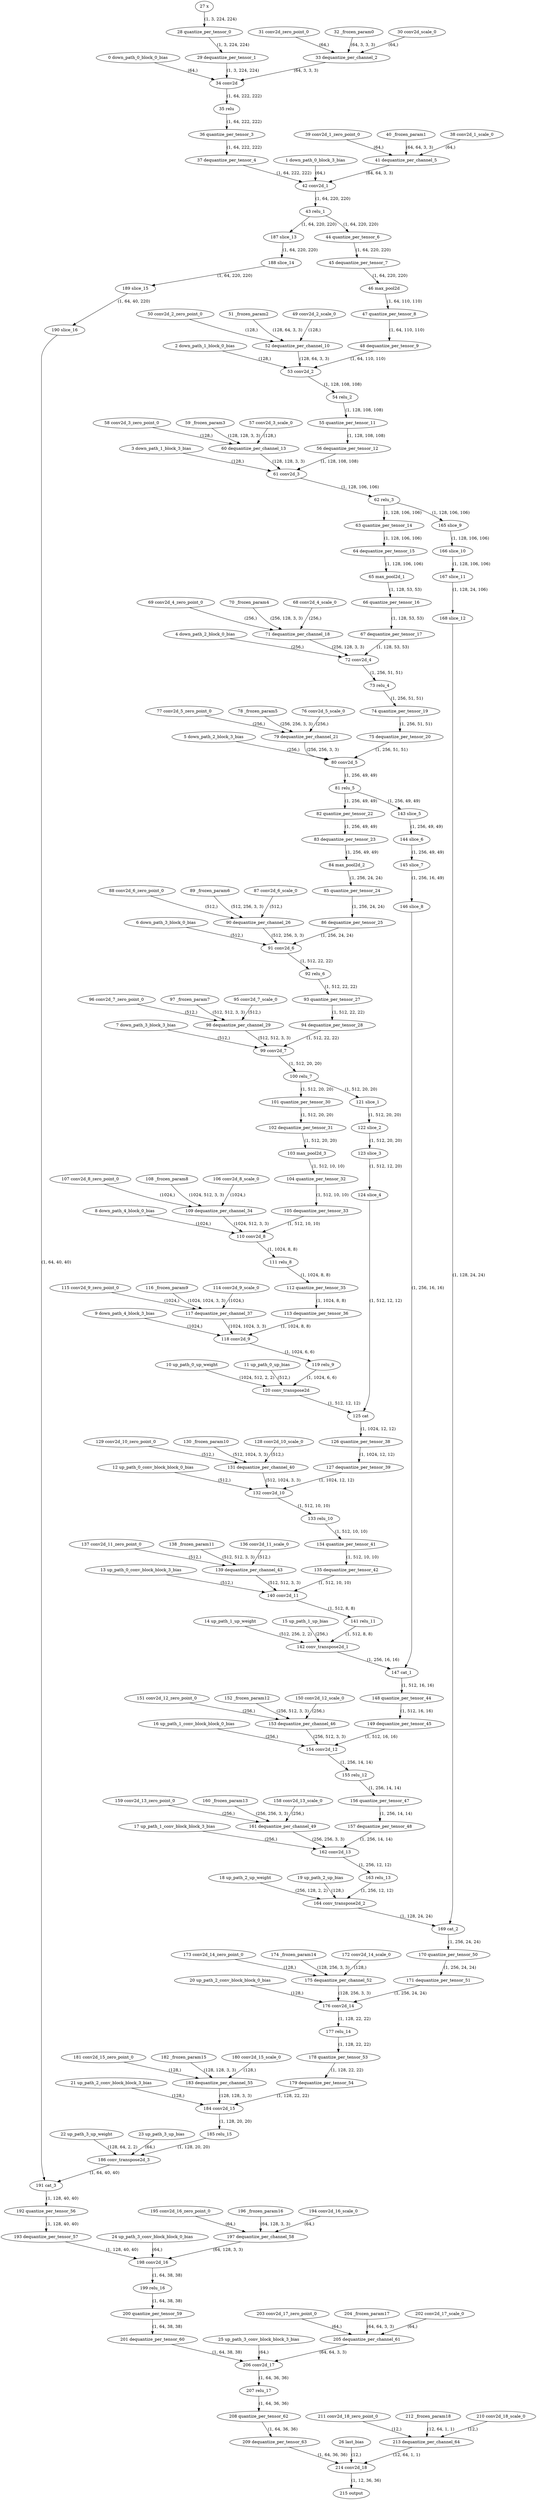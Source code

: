 strict digraph {
"0 down_path_0_block_0_bias" [id=0, type="get_attr"];
"1 down_path_0_block_3_bias" [id=1, type="get_attr"];
"2 down_path_1_block_0_bias" [id=2, type="get_attr"];
"3 down_path_1_block_3_bias" [id=3, type="get_attr"];
"4 down_path_2_block_0_bias" [id=4, type="get_attr"];
"5 down_path_2_block_3_bias" [id=5, type="get_attr"];
"6 down_path_3_block_0_bias" [id=6, type="get_attr"];
"7 down_path_3_block_3_bias" [id=7, type="get_attr"];
"8 down_path_4_block_0_bias" [id=8, type="get_attr"];
"9 down_path_4_block_3_bias" [id=9, type="get_attr"];
"10 up_path_0_up_weight" [id=10, type="get_attr"];
"11 up_path_0_up_bias" [id=11, type="get_attr"];
"12 up_path_0_conv_block_block_0_bias" [id=12, type="get_attr"];
"13 up_path_0_conv_block_block_3_bias" [id=13, type="get_attr"];
"14 up_path_1_up_weight" [id=14, type="get_attr"];
"15 up_path_1_up_bias" [id=15, type="get_attr"];
"16 up_path_1_conv_block_block_0_bias" [id=16, type="get_attr"];
"17 up_path_1_conv_block_block_3_bias" [id=17, type="get_attr"];
"18 up_path_2_up_weight" [id=18, type="get_attr"];
"19 up_path_2_up_bias" [id=19, type="get_attr"];
"20 up_path_2_conv_block_block_0_bias" [id=20, type="get_attr"];
"21 up_path_2_conv_block_block_3_bias" [id=21, type="get_attr"];
"22 up_path_3_up_weight" [id=22, type="get_attr"];
"23 up_path_3_up_bias" [id=23, type="get_attr"];
"24 up_path_3_conv_block_block_0_bias" [id=24, type="get_attr"];
"25 up_path_3_conv_block_block_3_bias" [id=25, type="get_attr"];
"26 last_bias" [id=26, type="get_attr"];
"27 x" [id=27, type=input];
"28 quantize_per_tensor_0" [id=28, type="quantize_per_tensor"];
"29 dequantize_per_tensor_1" [id=29, type="dequantize_per_tensor"];
"30 conv2d_scale_0" [id=30, type="get_attr"];
"31 conv2d_zero_point_0" [id=31, type="get_attr"];
"32 _frozen_param0" [id=32, type="get_attr"];
"33 dequantize_per_channel_2" [id=33, type="dequantize_per_channel"];
"34 conv2d" [id=34, type=conv2d];
"35 relu" [id=35, type=relu];
"36 quantize_per_tensor_3" [id=36, type="quantize_per_tensor"];
"37 dequantize_per_tensor_4" [id=37, type="dequantize_per_tensor"];
"38 conv2d_1_scale_0" [id=38, type="get_attr"];
"39 conv2d_1_zero_point_0" [id=39, type="get_attr"];
"40 _frozen_param1" [id=40, type="get_attr"];
"41 dequantize_per_channel_5" [id=41, type="dequantize_per_channel"];
"42 conv2d_1" [id=42, type=conv2d];
"43 relu_1" [id=43, type=relu];
"44 quantize_per_tensor_6" [id=44, type="quantize_per_tensor"];
"45 dequantize_per_tensor_7" [id=45, type="dequantize_per_tensor"];
"46 max_pool2d" [id=46, type="max_pool2d"];
"47 quantize_per_tensor_8" [id=47, type="quantize_per_tensor"];
"48 dequantize_per_tensor_9" [id=48, type="dequantize_per_tensor"];
"49 conv2d_2_scale_0" [id=49, type="get_attr"];
"50 conv2d_2_zero_point_0" [id=50, type="get_attr"];
"51 _frozen_param2" [id=51, type="get_attr"];
"52 dequantize_per_channel_10" [id=52, type="dequantize_per_channel"];
"53 conv2d_2" [id=53, type=conv2d];
"54 relu_2" [id=54, type=relu];
"55 quantize_per_tensor_11" [id=55, type="quantize_per_tensor"];
"56 dequantize_per_tensor_12" [id=56, type="dequantize_per_tensor"];
"57 conv2d_3_scale_0" [id=57, type="get_attr"];
"58 conv2d_3_zero_point_0" [id=58, type="get_attr"];
"59 _frozen_param3" [id=59, type="get_attr"];
"60 dequantize_per_channel_13" [id=60, type="dequantize_per_channel"];
"61 conv2d_3" [id=61, type=conv2d];
"62 relu_3" [id=62, type=relu];
"63 quantize_per_tensor_14" [id=63, type="quantize_per_tensor"];
"64 dequantize_per_tensor_15" [id=64, type="dequantize_per_tensor"];
"65 max_pool2d_1" [id=65, type="max_pool2d"];
"66 quantize_per_tensor_16" [id=66, type="quantize_per_tensor"];
"67 dequantize_per_tensor_17" [id=67, type="dequantize_per_tensor"];
"68 conv2d_4_scale_0" [id=68, type="get_attr"];
"69 conv2d_4_zero_point_0" [id=69, type="get_attr"];
"70 _frozen_param4" [id=70, type="get_attr"];
"71 dequantize_per_channel_18" [id=71, type="dequantize_per_channel"];
"72 conv2d_4" [id=72, type=conv2d];
"73 relu_4" [id=73, type=relu];
"74 quantize_per_tensor_19" [id=74, type="quantize_per_tensor"];
"75 dequantize_per_tensor_20" [id=75, type="dequantize_per_tensor"];
"76 conv2d_5_scale_0" [id=76, type="get_attr"];
"77 conv2d_5_zero_point_0" [id=77, type="get_attr"];
"78 _frozen_param5" [id=78, type="get_attr"];
"79 dequantize_per_channel_21" [id=79, type="dequantize_per_channel"];
"80 conv2d_5" [id=80, type=conv2d];
"81 relu_5" [id=81, type=relu];
"82 quantize_per_tensor_22" [id=82, type="quantize_per_tensor"];
"83 dequantize_per_tensor_23" [id=83, type="dequantize_per_tensor"];
"84 max_pool2d_2" [id=84, type="max_pool2d"];
"85 quantize_per_tensor_24" [id=85, type="quantize_per_tensor"];
"86 dequantize_per_tensor_25" [id=86, type="dequantize_per_tensor"];
"87 conv2d_6_scale_0" [id=87, type="get_attr"];
"88 conv2d_6_zero_point_0" [id=88, type="get_attr"];
"89 _frozen_param6" [id=89, type="get_attr"];
"90 dequantize_per_channel_26" [id=90, type="dequantize_per_channel"];
"91 conv2d_6" [id=91, type=conv2d];
"92 relu_6" [id=92, type=relu];
"93 quantize_per_tensor_27" [id=93, type="quantize_per_tensor"];
"94 dequantize_per_tensor_28" [id=94, type="dequantize_per_tensor"];
"95 conv2d_7_scale_0" [id=95, type="get_attr"];
"96 conv2d_7_zero_point_0" [id=96, type="get_attr"];
"97 _frozen_param7" [id=97, type="get_attr"];
"98 dequantize_per_channel_29" [id=98, type="dequantize_per_channel"];
"99 conv2d_7" [id=99, type=conv2d];
"100 relu_7" [id=100, type=relu];
"101 quantize_per_tensor_30" [id=101, type="quantize_per_tensor"];
"102 dequantize_per_tensor_31" [id=102, type="dequantize_per_tensor"];
"103 max_pool2d_3" [id=103, type="max_pool2d"];
"104 quantize_per_tensor_32" [id=104, type="quantize_per_tensor"];
"105 dequantize_per_tensor_33" [id=105, type="dequantize_per_tensor"];
"106 conv2d_8_scale_0" [id=106, type="get_attr"];
"107 conv2d_8_zero_point_0" [id=107, type="get_attr"];
"108 _frozen_param8" [id=108, type="get_attr"];
"109 dequantize_per_channel_34" [id=109, type="dequantize_per_channel"];
"110 conv2d_8" [id=110, type=conv2d];
"111 relu_8" [id=111, type=relu];
"112 quantize_per_tensor_35" [id=112, type="quantize_per_tensor"];
"113 dequantize_per_tensor_36" [id=113, type="dequantize_per_tensor"];
"114 conv2d_9_scale_0" [id=114, type="get_attr"];
"115 conv2d_9_zero_point_0" [id=115, type="get_attr"];
"116 _frozen_param9" [id=116, type="get_attr"];
"117 dequantize_per_channel_37" [id=117, type="dequantize_per_channel"];
"118 conv2d_9" [id=118, type=conv2d];
"119 relu_9" [id=119, type=relu];
"120 conv_transpose2d" [id=120, type="conv_transpose2d"];
"121 slice_1" [id=121, type=slice];
"122 slice_2" [id=122, type=slice];
"123 slice_3" [id=123, type=slice];
"124 slice_4" [id=124, type=slice];
"125 cat" [id=125, type=cat];
"126 quantize_per_tensor_38" [id=126, type="quantize_per_tensor"];
"127 dequantize_per_tensor_39" [id=127, type="dequantize_per_tensor"];
"128 conv2d_10_scale_0" [id=128, type="get_attr"];
"129 conv2d_10_zero_point_0" [id=129, type="get_attr"];
"130 _frozen_param10" [id=130, type="get_attr"];
"131 dequantize_per_channel_40" [id=131, type="dequantize_per_channel"];
"132 conv2d_10" [id=132, type=conv2d];
"133 relu_10" [id=133, type=relu];
"134 quantize_per_tensor_41" [id=134, type="quantize_per_tensor"];
"135 dequantize_per_tensor_42" [id=135, type="dequantize_per_tensor"];
"136 conv2d_11_scale_0" [id=136, type="get_attr"];
"137 conv2d_11_zero_point_0" [id=137, type="get_attr"];
"138 _frozen_param11" [id=138, type="get_attr"];
"139 dequantize_per_channel_43" [id=139, type="dequantize_per_channel"];
"140 conv2d_11" [id=140, type=conv2d];
"141 relu_11" [id=141, type=relu];
"142 conv_transpose2d_1" [id=142, type="conv_transpose2d"];
"143 slice_5" [id=143, type=slice];
"144 slice_6" [id=144, type=slice];
"145 slice_7" [id=145, type=slice];
"146 slice_8" [id=146, type=slice];
"147 cat_1" [id=147, type=cat];
"148 quantize_per_tensor_44" [id=148, type="quantize_per_tensor"];
"149 dequantize_per_tensor_45" [id=149, type="dequantize_per_tensor"];
"150 conv2d_12_scale_0" [id=150, type="get_attr"];
"151 conv2d_12_zero_point_0" [id=151, type="get_attr"];
"152 _frozen_param12" [id=152, type="get_attr"];
"153 dequantize_per_channel_46" [id=153, type="dequantize_per_channel"];
"154 conv2d_12" [id=154, type=conv2d];
"155 relu_12" [id=155, type=relu];
"156 quantize_per_tensor_47" [id=156, type="quantize_per_tensor"];
"157 dequantize_per_tensor_48" [id=157, type="dequantize_per_tensor"];
"158 conv2d_13_scale_0" [id=158, type="get_attr"];
"159 conv2d_13_zero_point_0" [id=159, type="get_attr"];
"160 _frozen_param13" [id=160, type="get_attr"];
"161 dequantize_per_channel_49" [id=161, type="dequantize_per_channel"];
"162 conv2d_13" [id=162, type=conv2d];
"163 relu_13" [id=163, type=relu];
"164 conv_transpose2d_2" [id=164, type="conv_transpose2d"];
"165 slice_9" [id=165, type=slice];
"166 slice_10" [id=166, type=slice];
"167 slice_11" [id=167, type=slice];
"168 slice_12" [id=168, type=slice];
"169 cat_2" [id=169, type=cat];
"170 quantize_per_tensor_50" [id=170, type="quantize_per_tensor"];
"171 dequantize_per_tensor_51" [id=171, type="dequantize_per_tensor"];
"172 conv2d_14_scale_0" [id=172, type="get_attr"];
"173 conv2d_14_zero_point_0" [id=173, type="get_attr"];
"174 _frozen_param14" [id=174, type="get_attr"];
"175 dequantize_per_channel_52" [id=175, type="dequantize_per_channel"];
"176 conv2d_14" [id=176, type=conv2d];
"177 relu_14" [id=177, type=relu];
"178 quantize_per_tensor_53" [id=178, type="quantize_per_tensor"];
"179 dequantize_per_tensor_54" [id=179, type="dequantize_per_tensor"];
"180 conv2d_15_scale_0" [id=180, type="get_attr"];
"181 conv2d_15_zero_point_0" [id=181, type="get_attr"];
"182 _frozen_param15" [id=182, type="get_attr"];
"183 dequantize_per_channel_55" [id=183, type="dequantize_per_channel"];
"184 conv2d_15" [id=184, type=conv2d];
"185 relu_15" [id=185, type=relu];
"186 conv_transpose2d_3" [id=186, type="conv_transpose2d"];
"187 slice_13" [id=187, type=slice];
"188 slice_14" [id=188, type=slice];
"189 slice_15" [id=189, type=slice];
"190 slice_16" [id=190, type=slice];
"191 cat_3" [id=191, type=cat];
"192 quantize_per_tensor_56" [id=192, type="quantize_per_tensor"];
"193 dequantize_per_tensor_57" [id=193, type="dequantize_per_tensor"];
"194 conv2d_16_scale_0" [id=194, type="get_attr"];
"195 conv2d_16_zero_point_0" [id=195, type="get_attr"];
"196 _frozen_param16" [id=196, type="get_attr"];
"197 dequantize_per_channel_58" [id=197, type="dequantize_per_channel"];
"198 conv2d_16" [id=198, type=conv2d];
"199 relu_16" [id=199, type=relu];
"200 quantize_per_tensor_59" [id=200, type="quantize_per_tensor"];
"201 dequantize_per_tensor_60" [id=201, type="dequantize_per_tensor"];
"202 conv2d_17_scale_0" [id=202, type="get_attr"];
"203 conv2d_17_zero_point_0" [id=203, type="get_attr"];
"204 _frozen_param17" [id=204, type="get_attr"];
"205 dequantize_per_channel_61" [id=205, type="dequantize_per_channel"];
"206 conv2d_17" [id=206, type=conv2d];
"207 relu_17" [id=207, type=relu];
"208 quantize_per_tensor_62" [id=208, type="quantize_per_tensor"];
"209 dequantize_per_tensor_63" [id=209, type="dequantize_per_tensor"];
"210 conv2d_18_scale_0" [id=210, type="get_attr"];
"211 conv2d_18_zero_point_0" [id=211, type="get_attr"];
"212 _frozen_param18" [id=212, type="get_attr"];
"213 dequantize_per_channel_64" [id=213, type="dequantize_per_channel"];
"214 conv2d_18" [id=214, type=conv2d];
"215 output" [id=215, type=output];
"0 down_path_0_block_0_bias" -> "34 conv2d" [style=solid, label="(64,)"];
"1 down_path_0_block_3_bias" -> "42 conv2d_1" [style=solid, label="(64,)"];
"2 down_path_1_block_0_bias" -> "53 conv2d_2" [style=solid, label="(128,)"];
"3 down_path_1_block_3_bias" -> "61 conv2d_3" [style=solid, label="(128,)"];
"4 down_path_2_block_0_bias" -> "72 conv2d_4" [style=solid, label="(256,)"];
"5 down_path_2_block_3_bias" -> "80 conv2d_5" [style=solid, label="(256,)"];
"6 down_path_3_block_0_bias" -> "91 conv2d_6" [style=solid, label="(512,)"];
"7 down_path_3_block_3_bias" -> "99 conv2d_7" [style=solid, label="(512,)"];
"8 down_path_4_block_0_bias" -> "110 conv2d_8" [style=solid, label="(1024,)"];
"9 down_path_4_block_3_bias" -> "118 conv2d_9" [style=solid, label="(1024,)"];
"10 up_path_0_up_weight" -> "120 conv_transpose2d" [style=solid, label="(1024, 512, 2, 2)"];
"11 up_path_0_up_bias" -> "120 conv_transpose2d" [style=solid, label="(512,)"];
"12 up_path_0_conv_block_block_0_bias" -> "132 conv2d_10" [style=solid, label="(512,)"];
"13 up_path_0_conv_block_block_3_bias" -> "140 conv2d_11" [style=solid, label="(512,)"];
"14 up_path_1_up_weight" -> "142 conv_transpose2d_1" [style=solid, label="(512, 256, 2, 2)"];
"15 up_path_1_up_bias" -> "142 conv_transpose2d_1" [style=solid, label="(256,)"];
"16 up_path_1_conv_block_block_0_bias" -> "154 conv2d_12" [style=solid, label="(256,)"];
"17 up_path_1_conv_block_block_3_bias" -> "162 conv2d_13" [style=solid, label="(256,)"];
"18 up_path_2_up_weight" -> "164 conv_transpose2d_2" [style=solid, label="(256, 128, 2, 2)"];
"19 up_path_2_up_bias" -> "164 conv_transpose2d_2" [style=solid, label="(128,)"];
"20 up_path_2_conv_block_block_0_bias" -> "176 conv2d_14" [style=solid, label="(128,)"];
"21 up_path_2_conv_block_block_3_bias" -> "184 conv2d_15" [style=solid, label="(128,)"];
"22 up_path_3_up_weight" -> "186 conv_transpose2d_3" [style=solid, label="(128, 64, 2, 2)"];
"23 up_path_3_up_bias" -> "186 conv_transpose2d_3" [style=solid, label="(64,)"];
"24 up_path_3_conv_block_block_0_bias" -> "198 conv2d_16" [style=solid, label="(64,)"];
"25 up_path_3_conv_block_block_3_bias" -> "206 conv2d_17" [style=solid, label="(64,)"];
"26 last_bias" -> "214 conv2d_18" [style=solid, label="(12,)"];
"27 x" -> "28 quantize_per_tensor_0" [style=solid, label="(1, 3, 224, 224)"];
"28 quantize_per_tensor_0" -> "29 dequantize_per_tensor_1" [style=solid, label="(1, 3, 224, 224)"];
"29 dequantize_per_tensor_1" -> "34 conv2d" [style=solid, label="(1, 3, 224, 224)"];
"30 conv2d_scale_0" -> "33 dequantize_per_channel_2" [style=solid, label="(64,)"];
"31 conv2d_zero_point_0" -> "33 dequantize_per_channel_2" [style=solid, label="(64,)"];
"32 _frozen_param0" -> "33 dequantize_per_channel_2" [style=solid, label="(64, 3, 3, 3)"];
"33 dequantize_per_channel_2" -> "34 conv2d" [style=solid, label="(64, 3, 3, 3)"];
"34 conv2d" -> "35 relu" [style=solid, label="(1, 64, 222, 222)"];
"35 relu" -> "36 quantize_per_tensor_3" [style=solid, label="(1, 64, 222, 222)"];
"36 quantize_per_tensor_3" -> "37 dequantize_per_tensor_4" [style=solid, label="(1, 64, 222, 222)"];
"37 dequantize_per_tensor_4" -> "42 conv2d_1" [style=solid, label="(1, 64, 222, 222)"];
"38 conv2d_1_scale_0" -> "41 dequantize_per_channel_5" [style=solid, label="(64,)"];
"39 conv2d_1_zero_point_0" -> "41 dequantize_per_channel_5" [style=solid, label="(64,)"];
"40 _frozen_param1" -> "41 dequantize_per_channel_5" [style=solid, label="(64, 64, 3, 3)"];
"41 dequantize_per_channel_5" -> "42 conv2d_1" [style=solid, label="(64, 64, 3, 3)"];
"42 conv2d_1" -> "43 relu_1" [style=solid, label="(1, 64, 220, 220)"];
"43 relu_1" -> "44 quantize_per_tensor_6" [style=solid, label="(1, 64, 220, 220)"];
"43 relu_1" -> "187 slice_13" [style=solid, label="(1, 64, 220, 220)"];
"44 quantize_per_tensor_6" -> "45 dequantize_per_tensor_7" [style=solid, label="(1, 64, 220, 220)"];
"45 dequantize_per_tensor_7" -> "46 max_pool2d" [style=solid, label="(1, 64, 220, 220)"];
"46 max_pool2d" -> "47 quantize_per_tensor_8" [style=solid, label="(1, 64, 110, 110)"];
"47 quantize_per_tensor_8" -> "48 dequantize_per_tensor_9" [style=solid, label="(1, 64, 110, 110)"];
"48 dequantize_per_tensor_9" -> "53 conv2d_2" [style=solid, label="(1, 64, 110, 110)"];
"49 conv2d_2_scale_0" -> "52 dequantize_per_channel_10" [style=solid, label="(128,)"];
"50 conv2d_2_zero_point_0" -> "52 dequantize_per_channel_10" [style=solid, label="(128,)"];
"51 _frozen_param2" -> "52 dequantize_per_channel_10" [style=solid, label="(128, 64, 3, 3)"];
"52 dequantize_per_channel_10" -> "53 conv2d_2" [style=solid, label="(128, 64, 3, 3)"];
"53 conv2d_2" -> "54 relu_2" [style=solid, label="(1, 128, 108, 108)"];
"54 relu_2" -> "55 quantize_per_tensor_11" [style=solid, label="(1, 128, 108, 108)"];
"55 quantize_per_tensor_11" -> "56 dequantize_per_tensor_12" [style=solid, label="(1, 128, 108, 108)"];
"56 dequantize_per_tensor_12" -> "61 conv2d_3" [style=solid, label="(1, 128, 108, 108)"];
"57 conv2d_3_scale_0" -> "60 dequantize_per_channel_13" [style=solid, label="(128,)"];
"58 conv2d_3_zero_point_0" -> "60 dequantize_per_channel_13" [style=solid, label="(128,)"];
"59 _frozen_param3" -> "60 dequantize_per_channel_13" [style=solid, label="(128, 128, 3, 3)"];
"60 dequantize_per_channel_13" -> "61 conv2d_3" [style=solid, label="(128, 128, 3, 3)"];
"61 conv2d_3" -> "62 relu_3" [style=solid, label="(1, 128, 106, 106)"];
"62 relu_3" -> "63 quantize_per_tensor_14" [style=solid, label="(1, 128, 106, 106)"];
"62 relu_3" -> "165 slice_9" [style=solid, label="(1, 128, 106, 106)"];
"63 quantize_per_tensor_14" -> "64 dequantize_per_tensor_15" [style=solid, label="(1, 128, 106, 106)"];
"64 dequantize_per_tensor_15" -> "65 max_pool2d_1" [style=solid, label="(1, 128, 106, 106)"];
"65 max_pool2d_1" -> "66 quantize_per_tensor_16" [style=solid, label="(1, 128, 53, 53)"];
"66 quantize_per_tensor_16" -> "67 dequantize_per_tensor_17" [style=solid, label="(1, 128, 53, 53)"];
"67 dequantize_per_tensor_17" -> "72 conv2d_4" [style=solid, label="(1, 128, 53, 53)"];
"68 conv2d_4_scale_0" -> "71 dequantize_per_channel_18" [style=solid, label="(256,)"];
"69 conv2d_4_zero_point_0" -> "71 dequantize_per_channel_18" [style=solid, label="(256,)"];
"70 _frozen_param4" -> "71 dequantize_per_channel_18" [style=solid, label="(256, 128, 3, 3)"];
"71 dequantize_per_channel_18" -> "72 conv2d_4" [style=solid, label="(256, 128, 3, 3)"];
"72 conv2d_4" -> "73 relu_4" [style=solid, label="(1, 256, 51, 51)"];
"73 relu_4" -> "74 quantize_per_tensor_19" [style=solid, label="(1, 256, 51, 51)"];
"74 quantize_per_tensor_19" -> "75 dequantize_per_tensor_20" [style=solid, label="(1, 256, 51, 51)"];
"75 dequantize_per_tensor_20" -> "80 conv2d_5" [style=solid, label="(1, 256, 51, 51)"];
"76 conv2d_5_scale_0" -> "79 dequantize_per_channel_21" [style=solid, label="(256,)"];
"77 conv2d_5_zero_point_0" -> "79 dequantize_per_channel_21" [style=solid, label="(256,)"];
"78 _frozen_param5" -> "79 dequantize_per_channel_21" [style=solid, label="(256, 256, 3, 3)"];
"79 dequantize_per_channel_21" -> "80 conv2d_5" [style=solid, label="(256, 256, 3, 3)"];
"80 conv2d_5" -> "81 relu_5" [style=solid, label="(1, 256, 49, 49)"];
"81 relu_5" -> "82 quantize_per_tensor_22" [style=solid, label="(1, 256, 49, 49)"];
"81 relu_5" -> "143 slice_5" [style=solid, label="(1, 256, 49, 49)"];
"82 quantize_per_tensor_22" -> "83 dequantize_per_tensor_23" [style=solid, label="(1, 256, 49, 49)"];
"83 dequantize_per_tensor_23" -> "84 max_pool2d_2" [style=solid, label="(1, 256, 49, 49)"];
"84 max_pool2d_2" -> "85 quantize_per_tensor_24" [style=solid, label="(1, 256, 24, 24)"];
"85 quantize_per_tensor_24" -> "86 dequantize_per_tensor_25" [style=solid, label="(1, 256, 24, 24)"];
"86 dequantize_per_tensor_25" -> "91 conv2d_6" [style=solid, label="(1, 256, 24, 24)"];
"87 conv2d_6_scale_0" -> "90 dequantize_per_channel_26" [style=solid, label="(512,)"];
"88 conv2d_6_zero_point_0" -> "90 dequantize_per_channel_26" [style=solid, label="(512,)"];
"89 _frozen_param6" -> "90 dequantize_per_channel_26" [style=solid, label="(512, 256, 3, 3)"];
"90 dequantize_per_channel_26" -> "91 conv2d_6" [style=solid, label="(512, 256, 3, 3)"];
"91 conv2d_6" -> "92 relu_6" [style=solid, label="(1, 512, 22, 22)"];
"92 relu_6" -> "93 quantize_per_tensor_27" [style=solid, label="(1, 512, 22, 22)"];
"93 quantize_per_tensor_27" -> "94 dequantize_per_tensor_28" [style=solid, label="(1, 512, 22, 22)"];
"94 dequantize_per_tensor_28" -> "99 conv2d_7" [style=solid, label="(1, 512, 22, 22)"];
"95 conv2d_7_scale_0" -> "98 dequantize_per_channel_29" [style=solid, label="(512,)"];
"96 conv2d_7_zero_point_0" -> "98 dequantize_per_channel_29" [style=solid, label="(512,)"];
"97 _frozen_param7" -> "98 dequantize_per_channel_29" [style=solid, label="(512, 512, 3, 3)"];
"98 dequantize_per_channel_29" -> "99 conv2d_7" [style=solid, label="(512, 512, 3, 3)"];
"99 conv2d_7" -> "100 relu_7" [style=solid, label="(1, 512, 20, 20)"];
"100 relu_7" -> "101 quantize_per_tensor_30" [style=solid, label="(1, 512, 20, 20)"];
"100 relu_7" -> "121 slice_1" [style=solid, label="(1, 512, 20, 20)"];
"101 quantize_per_tensor_30" -> "102 dequantize_per_tensor_31" [style=solid, label="(1, 512, 20, 20)"];
"102 dequantize_per_tensor_31" -> "103 max_pool2d_3" [style=solid, label="(1, 512, 20, 20)"];
"103 max_pool2d_3" -> "104 quantize_per_tensor_32" [style=solid, label="(1, 512, 10, 10)"];
"104 quantize_per_tensor_32" -> "105 dequantize_per_tensor_33" [style=solid, label="(1, 512, 10, 10)"];
"105 dequantize_per_tensor_33" -> "110 conv2d_8" [style=solid, label="(1, 512, 10, 10)"];
"106 conv2d_8_scale_0" -> "109 dequantize_per_channel_34" [style=solid, label="(1024,)"];
"107 conv2d_8_zero_point_0" -> "109 dequantize_per_channel_34" [style=solid, label="(1024,)"];
"108 _frozen_param8" -> "109 dequantize_per_channel_34" [style=solid, label="(1024, 512, 3, 3)"];
"109 dequantize_per_channel_34" -> "110 conv2d_8" [style=solid, label="(1024, 512, 3, 3)"];
"110 conv2d_8" -> "111 relu_8" [style=solid, label="(1, 1024, 8, 8)"];
"111 relu_8" -> "112 quantize_per_tensor_35" [style=solid, label="(1, 1024, 8, 8)"];
"112 quantize_per_tensor_35" -> "113 dequantize_per_tensor_36" [style=solid, label="(1, 1024, 8, 8)"];
"113 dequantize_per_tensor_36" -> "118 conv2d_9" [style=solid, label="(1, 1024, 8, 8)"];
"114 conv2d_9_scale_0" -> "117 dequantize_per_channel_37" [style=solid, label="(1024,)"];
"115 conv2d_9_zero_point_0" -> "117 dequantize_per_channel_37" [style=solid, label="(1024,)"];
"116 _frozen_param9" -> "117 dequantize_per_channel_37" [style=solid, label="(1024, 1024, 3, 3)"];
"117 dequantize_per_channel_37" -> "118 conv2d_9" [style=solid, label="(1024, 1024, 3, 3)"];
"118 conv2d_9" -> "119 relu_9" [style=solid, label="(1, 1024, 6, 6)"];
"119 relu_9" -> "120 conv_transpose2d" [style=solid, label="(1, 1024, 6, 6)"];
"120 conv_transpose2d" -> "125 cat" [style=solid, label="(1, 512, 12, 12)"];
"121 slice_1" -> "122 slice_2" [style=solid, label="(1, 512, 20, 20)"];
"122 slice_2" -> "123 slice_3" [style=solid, label="(1, 512, 20, 20)"];
"123 slice_3" -> "124 slice_4" [style=solid, label="(1, 512, 12, 20)"];
"124 slice_4" -> "125 cat" [style=solid, label="(1, 512, 12, 12)"];
"125 cat" -> "126 quantize_per_tensor_38" [style=solid, label="(1, 1024, 12, 12)"];
"126 quantize_per_tensor_38" -> "127 dequantize_per_tensor_39" [style=solid, label="(1, 1024, 12, 12)"];
"127 dequantize_per_tensor_39" -> "132 conv2d_10" [style=solid, label="(1, 1024, 12, 12)"];
"128 conv2d_10_scale_0" -> "131 dequantize_per_channel_40" [style=solid, label="(512,)"];
"129 conv2d_10_zero_point_0" -> "131 dequantize_per_channel_40" [style=solid, label="(512,)"];
"130 _frozen_param10" -> "131 dequantize_per_channel_40" [style=solid, label="(512, 1024, 3, 3)"];
"131 dequantize_per_channel_40" -> "132 conv2d_10" [style=solid, label="(512, 1024, 3, 3)"];
"132 conv2d_10" -> "133 relu_10" [style=solid, label="(1, 512, 10, 10)"];
"133 relu_10" -> "134 quantize_per_tensor_41" [style=solid, label="(1, 512, 10, 10)"];
"134 quantize_per_tensor_41" -> "135 dequantize_per_tensor_42" [style=solid, label="(1, 512, 10, 10)"];
"135 dequantize_per_tensor_42" -> "140 conv2d_11" [style=solid, label="(1, 512, 10, 10)"];
"136 conv2d_11_scale_0" -> "139 dequantize_per_channel_43" [style=solid, label="(512,)"];
"137 conv2d_11_zero_point_0" -> "139 dequantize_per_channel_43" [style=solid, label="(512,)"];
"138 _frozen_param11" -> "139 dequantize_per_channel_43" [style=solid, label="(512, 512, 3, 3)"];
"139 dequantize_per_channel_43" -> "140 conv2d_11" [style=solid, label="(512, 512, 3, 3)"];
"140 conv2d_11" -> "141 relu_11" [style=solid, label="(1, 512, 8, 8)"];
"141 relu_11" -> "142 conv_transpose2d_1" [style=solid, label="(1, 512, 8, 8)"];
"142 conv_transpose2d_1" -> "147 cat_1" [style=solid, label="(1, 256, 16, 16)"];
"143 slice_5" -> "144 slice_6" [style=solid, label="(1, 256, 49, 49)"];
"144 slice_6" -> "145 slice_7" [style=solid, label="(1, 256, 49, 49)"];
"145 slice_7" -> "146 slice_8" [style=solid, label="(1, 256, 16, 49)"];
"146 slice_8" -> "147 cat_1" [style=solid, label="(1, 256, 16, 16)"];
"147 cat_1" -> "148 quantize_per_tensor_44" [style=solid, label="(1, 512, 16, 16)"];
"148 quantize_per_tensor_44" -> "149 dequantize_per_tensor_45" [style=solid, label="(1, 512, 16, 16)"];
"149 dequantize_per_tensor_45" -> "154 conv2d_12" [style=solid, label="(1, 512, 16, 16)"];
"150 conv2d_12_scale_0" -> "153 dequantize_per_channel_46" [style=solid, label="(256,)"];
"151 conv2d_12_zero_point_0" -> "153 dequantize_per_channel_46" [style=solid, label="(256,)"];
"152 _frozen_param12" -> "153 dequantize_per_channel_46" [style=solid, label="(256, 512, 3, 3)"];
"153 dequantize_per_channel_46" -> "154 conv2d_12" [style=solid, label="(256, 512, 3, 3)"];
"154 conv2d_12" -> "155 relu_12" [style=solid, label="(1, 256, 14, 14)"];
"155 relu_12" -> "156 quantize_per_tensor_47" [style=solid, label="(1, 256, 14, 14)"];
"156 quantize_per_tensor_47" -> "157 dequantize_per_tensor_48" [style=solid, label="(1, 256, 14, 14)"];
"157 dequantize_per_tensor_48" -> "162 conv2d_13" [style=solid, label="(1, 256, 14, 14)"];
"158 conv2d_13_scale_0" -> "161 dequantize_per_channel_49" [style=solid, label="(256,)"];
"159 conv2d_13_zero_point_0" -> "161 dequantize_per_channel_49" [style=solid, label="(256,)"];
"160 _frozen_param13" -> "161 dequantize_per_channel_49" [style=solid, label="(256, 256, 3, 3)"];
"161 dequantize_per_channel_49" -> "162 conv2d_13" [style=solid, label="(256, 256, 3, 3)"];
"162 conv2d_13" -> "163 relu_13" [style=solid, label="(1, 256, 12, 12)"];
"163 relu_13" -> "164 conv_transpose2d_2" [style=solid, label="(1, 256, 12, 12)"];
"164 conv_transpose2d_2" -> "169 cat_2" [style=solid, label="(1, 128, 24, 24)"];
"165 slice_9" -> "166 slice_10" [style=solid, label="(1, 128, 106, 106)"];
"166 slice_10" -> "167 slice_11" [style=solid, label="(1, 128, 106, 106)"];
"167 slice_11" -> "168 slice_12" [style=solid, label="(1, 128, 24, 106)"];
"168 slice_12" -> "169 cat_2" [style=solid, label="(1, 128, 24, 24)"];
"169 cat_2" -> "170 quantize_per_tensor_50" [style=solid, label="(1, 256, 24, 24)"];
"170 quantize_per_tensor_50" -> "171 dequantize_per_tensor_51" [style=solid, label="(1, 256, 24, 24)"];
"171 dequantize_per_tensor_51" -> "176 conv2d_14" [style=solid, label="(1, 256, 24, 24)"];
"172 conv2d_14_scale_0" -> "175 dequantize_per_channel_52" [style=solid, label="(128,)"];
"173 conv2d_14_zero_point_0" -> "175 dequantize_per_channel_52" [style=solid, label="(128,)"];
"174 _frozen_param14" -> "175 dequantize_per_channel_52" [style=solid, label="(128, 256, 3, 3)"];
"175 dequantize_per_channel_52" -> "176 conv2d_14" [style=solid, label="(128, 256, 3, 3)"];
"176 conv2d_14" -> "177 relu_14" [style=solid, label="(1, 128, 22, 22)"];
"177 relu_14" -> "178 quantize_per_tensor_53" [style=solid, label="(1, 128, 22, 22)"];
"178 quantize_per_tensor_53" -> "179 dequantize_per_tensor_54" [style=solid, label="(1, 128, 22, 22)"];
"179 dequantize_per_tensor_54" -> "184 conv2d_15" [style=solid, label="(1, 128, 22, 22)"];
"180 conv2d_15_scale_0" -> "183 dequantize_per_channel_55" [style=solid, label="(128,)"];
"181 conv2d_15_zero_point_0" -> "183 dequantize_per_channel_55" [style=solid, label="(128,)"];
"182 _frozen_param15" -> "183 dequantize_per_channel_55" [style=solid, label="(128, 128, 3, 3)"];
"183 dequantize_per_channel_55" -> "184 conv2d_15" [style=solid, label="(128, 128, 3, 3)"];
"184 conv2d_15" -> "185 relu_15" [style=solid, label="(1, 128, 20, 20)"];
"185 relu_15" -> "186 conv_transpose2d_3" [style=solid, label="(1, 128, 20, 20)"];
"186 conv_transpose2d_3" -> "191 cat_3" [style=solid, label="(1, 64, 40, 40)"];
"187 slice_13" -> "188 slice_14" [style=solid, label="(1, 64, 220, 220)"];
"188 slice_14" -> "189 slice_15" [style=solid, label="(1, 64, 220, 220)"];
"189 slice_15" -> "190 slice_16" [style=solid, label="(1, 64, 40, 220)"];
"190 slice_16" -> "191 cat_3" [style=solid, label="(1, 64, 40, 40)"];
"191 cat_3" -> "192 quantize_per_tensor_56" [style=solid, label="(1, 128, 40, 40)"];
"192 quantize_per_tensor_56" -> "193 dequantize_per_tensor_57" [style=solid, label="(1, 128, 40, 40)"];
"193 dequantize_per_tensor_57" -> "198 conv2d_16" [style=solid, label="(1, 128, 40, 40)"];
"194 conv2d_16_scale_0" -> "197 dequantize_per_channel_58" [style=solid, label="(64,)"];
"195 conv2d_16_zero_point_0" -> "197 dequantize_per_channel_58" [style=solid, label="(64,)"];
"196 _frozen_param16" -> "197 dequantize_per_channel_58" [style=solid, label="(64, 128, 3, 3)"];
"197 dequantize_per_channel_58" -> "198 conv2d_16" [style=solid, label="(64, 128, 3, 3)"];
"198 conv2d_16" -> "199 relu_16" [style=solid, label="(1, 64, 38, 38)"];
"199 relu_16" -> "200 quantize_per_tensor_59" [style=solid, label="(1, 64, 38, 38)"];
"200 quantize_per_tensor_59" -> "201 dequantize_per_tensor_60" [style=solid, label="(1, 64, 38, 38)"];
"201 dequantize_per_tensor_60" -> "206 conv2d_17" [style=solid, label="(1, 64, 38, 38)"];
"202 conv2d_17_scale_0" -> "205 dequantize_per_channel_61" [style=solid, label="(64,)"];
"203 conv2d_17_zero_point_0" -> "205 dequantize_per_channel_61" [style=solid, label="(64,)"];
"204 _frozen_param17" -> "205 dequantize_per_channel_61" [style=solid, label="(64, 64, 3, 3)"];
"205 dequantize_per_channel_61" -> "206 conv2d_17" [style=solid, label="(64, 64, 3, 3)"];
"206 conv2d_17" -> "207 relu_17" [style=solid, label="(1, 64, 36, 36)"];
"207 relu_17" -> "208 quantize_per_tensor_62" [style=solid, label="(1, 64, 36, 36)"];
"208 quantize_per_tensor_62" -> "209 dequantize_per_tensor_63" [style=solid, label="(1, 64, 36, 36)"];
"209 dequantize_per_tensor_63" -> "214 conv2d_18" [style=solid, label="(1, 64, 36, 36)"];
"210 conv2d_18_scale_0" -> "213 dequantize_per_channel_64" [style=solid, label="(12,)"];
"211 conv2d_18_zero_point_0" -> "213 dequantize_per_channel_64" [style=solid, label="(12,)"];
"212 _frozen_param18" -> "213 dequantize_per_channel_64" [style=solid, label="(12, 64, 1, 1)"];
"213 dequantize_per_channel_64" -> "214 conv2d_18" [style=solid, label="(12, 64, 1, 1)"];
"214 conv2d_18" -> "215 output" [style=solid, label="(1, 12, 36, 36)"];
}
